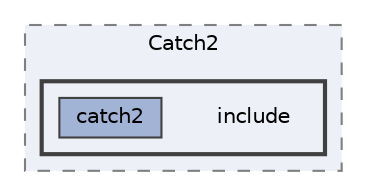 digraph "external/magic_enum/test/3rdparty/Catch2/include"
{
 // LATEX_PDF_SIZE
  bgcolor="transparent";
  edge [fontname=Helvetica,fontsize=10,labelfontname=Helvetica,labelfontsize=10];
  node [fontname=Helvetica,fontsize=10,shape=box,height=0.2,width=0.4];
  compound=true
  subgraph clusterdir_1979b3e30a4f115c1c1df53e312f2448 {
    graph [ bgcolor="#edf0f7", pencolor="grey50", label="Catch2", fontname=Helvetica,fontsize=10 style="filled,dashed", URL="dir_1979b3e30a4f115c1c1df53e312f2448.html",tooltip=""]
  subgraph clusterdir_53de8a16c62557d708b233dd4d2d631e {
    graph [ bgcolor="#edf0f7", pencolor="grey25", label="", fontname=Helvetica,fontsize=10 style="filled,bold", URL="dir_53de8a16c62557d708b233dd4d2d631e.html",tooltip=""]
    dir_53de8a16c62557d708b233dd4d2d631e [shape=plaintext, label="include"];
  dir_a682ff15226757025f11063dc114b0c7 [label="catch2", fillcolor="#a2b4d6", color="grey25", style="filled", URL="dir_a682ff15226757025f11063dc114b0c7.html",tooltip=""];
  }
  }
}
